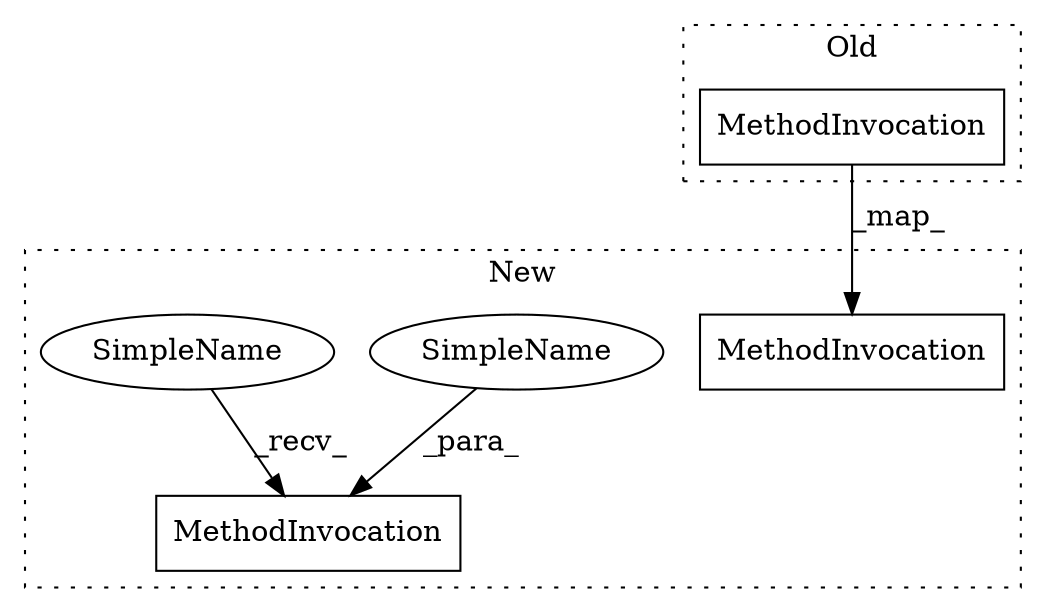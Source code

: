 digraph G {
subgraph cluster0 {
3 [label="MethodInvocation" a="32" s="4394,4405" l="5,1" shape="box"];
label = "Old";
style="dotted";
}
subgraph cluster1 {
1 [label="MethodInvocation" a="32" s="4651,4662" l="5,1" shape="box"];
2 [label="MethodInvocation" a="32" s="4510,4521" l="5,1" shape="box"];
4 [label="SimpleName" a="42" s="4656" l="2" shape="ellipse"];
5 [label="SimpleName" a="42" s="4647" l="3" shape="ellipse"];
label = "New";
style="dotted";
}
3 -> 2 [label="_map_"];
4 -> 1 [label="_para_"];
5 -> 1 [label="_recv_"];
}